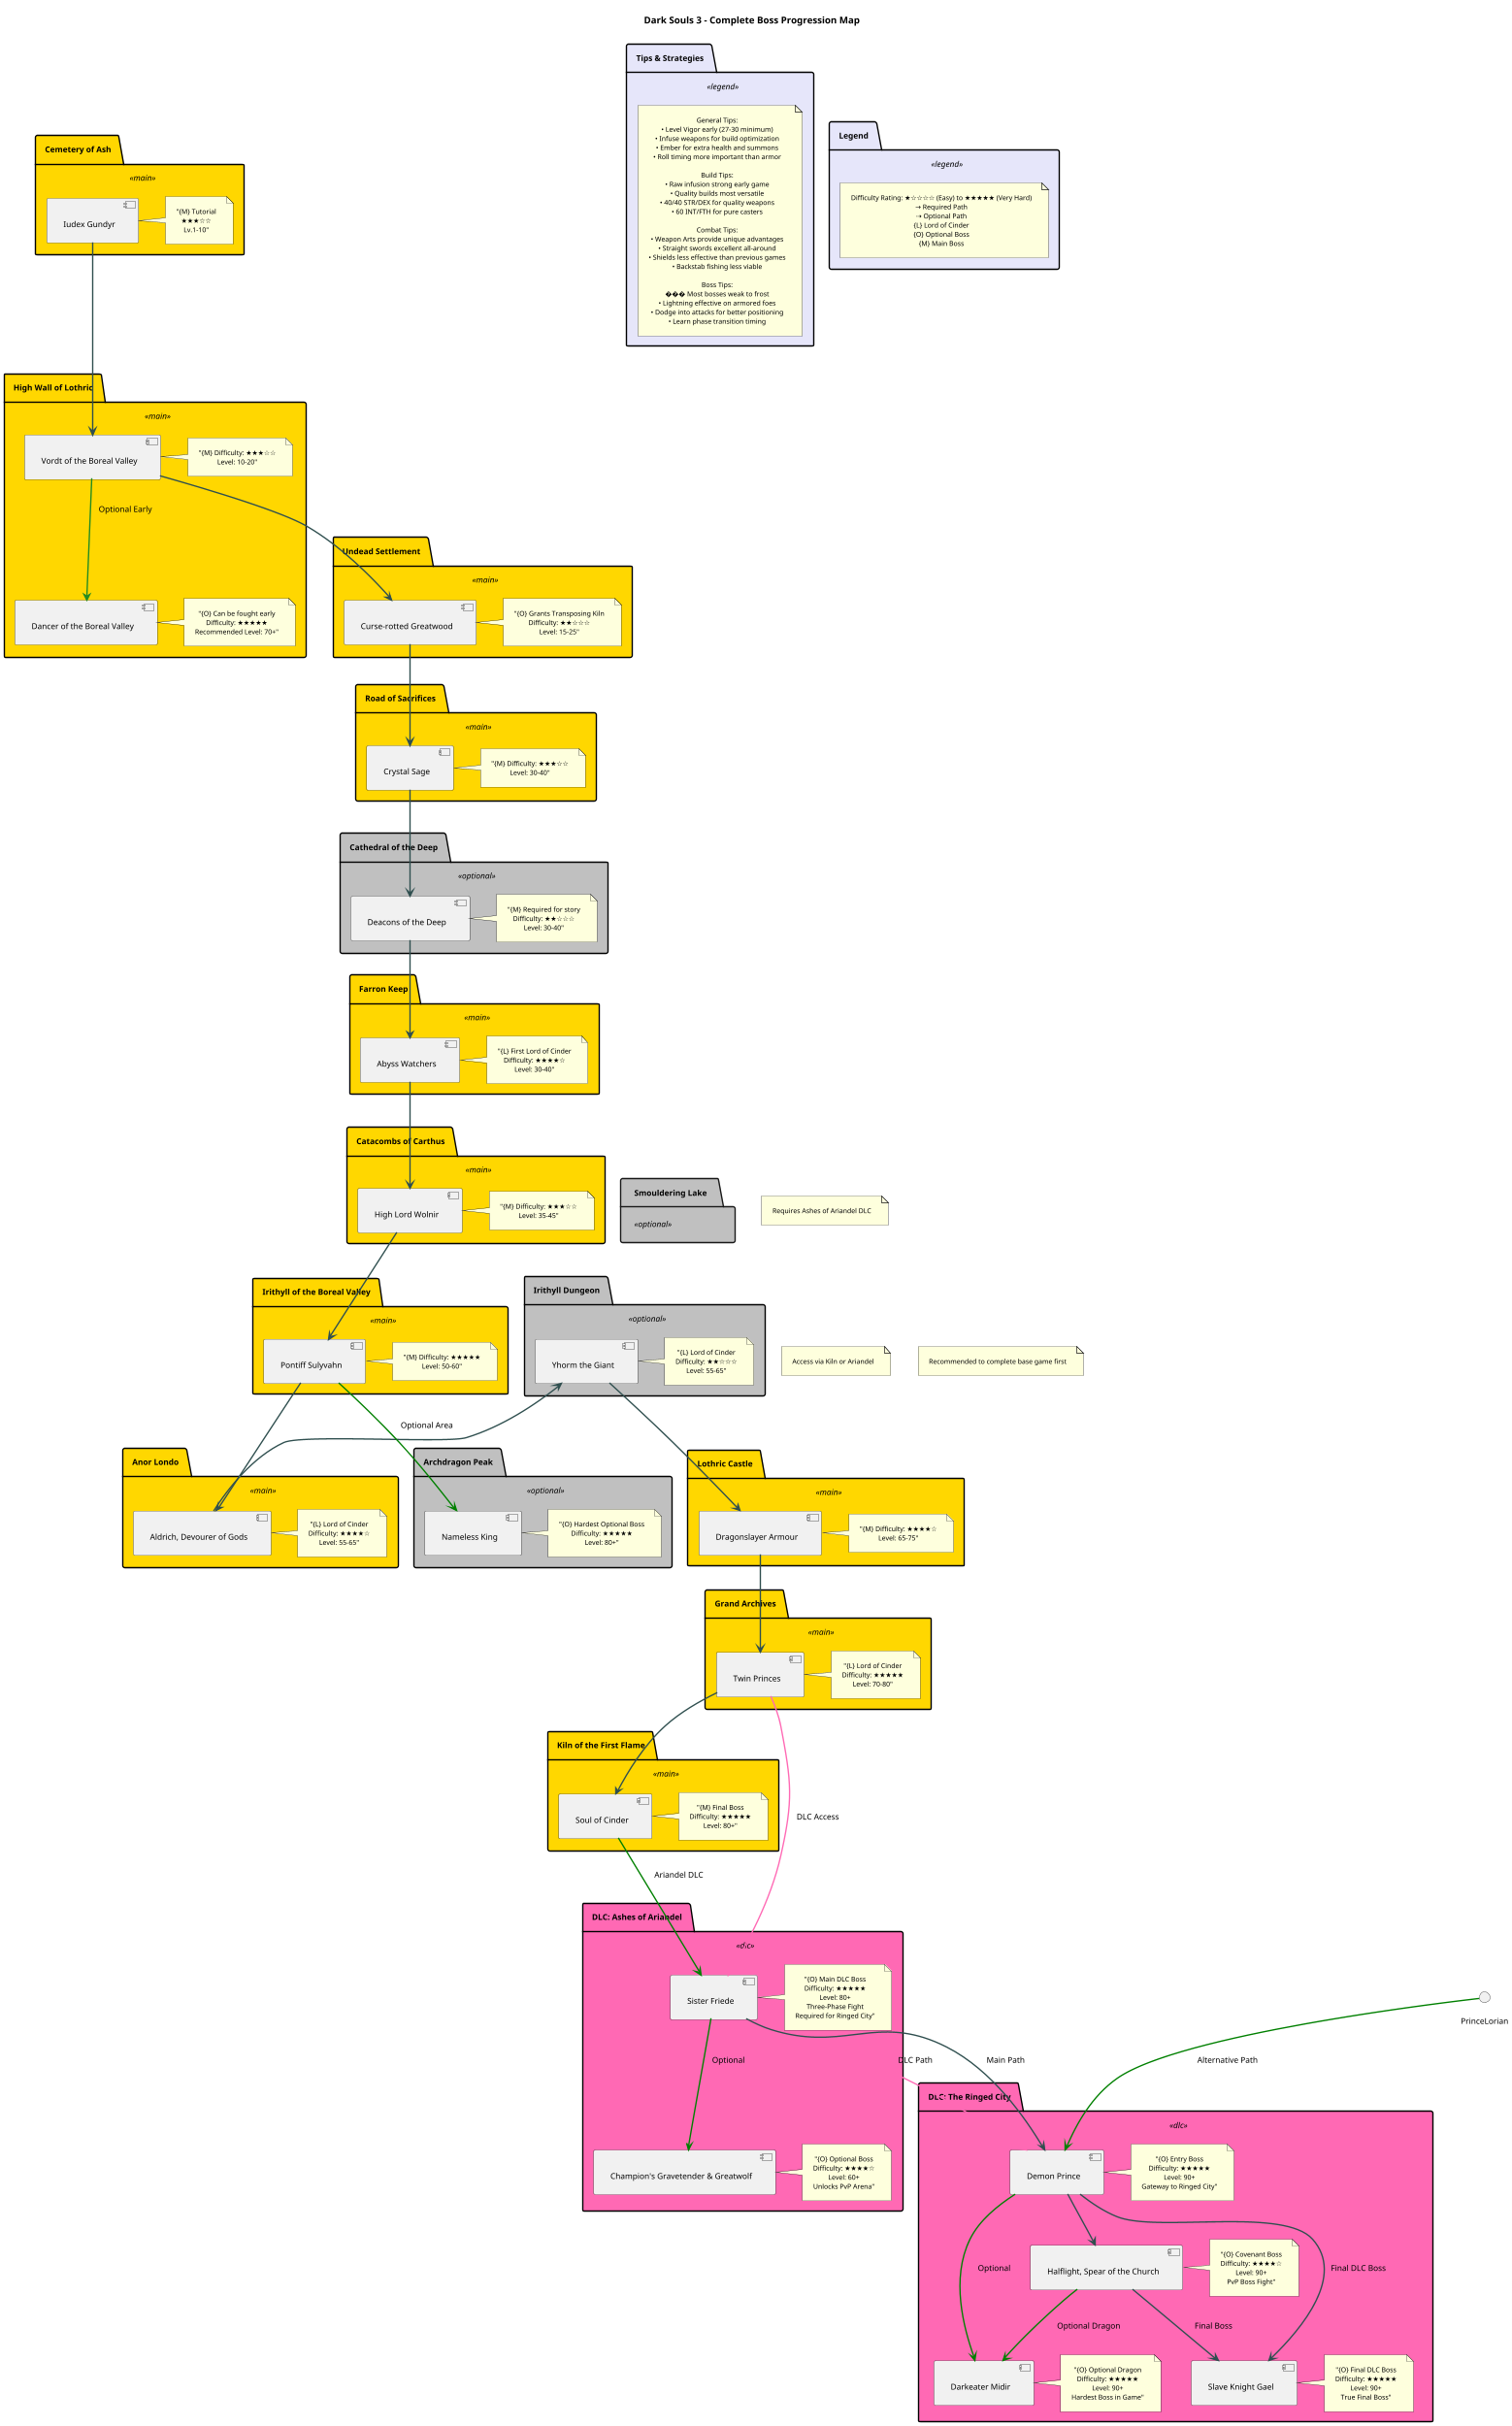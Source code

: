 @startuml
!define MAIN_COLOR #FFD700
!define OPTIONAL_COLOR #C0C0C0
!define DLC_COLOR #FF69B4
!define LEGEND_COLOR #E6E6FA
!define DIFFICULTY_HIGH #FF0000
!define DIFFICULTY_MEDIUM #FFA500
!define DIFFICULTY_LOW #008000

' Layout and Sizing Configuration
skinparam dpi 200
skinparam defaultTextAlignment center
skinparam nodesep 40
skinparam ranksep 50
skinparam padding 10
skinparam packagePadding 20

' Font Configurations
skinparam defaultFontSize 12
skinparam noteFontSize 10
skinparam noteFontStyle plain

' Arrow Styling
skinparam ArrowColor #2F4F4F
skinparam ArrowThickness 2
skinparam PathHoverColor #FF0000
skinparam PathColor #2F4F4F

' Package Styling
skinparam PackageBackgroundColor<<main>> MAIN_COLOR
skinparam PackageBackgroundColor<<optional>> OPTIONAL_COLOR
skinparam PackageBackgroundColor<<dlc>> DLC_COLOR
skinparam PackageBackgroundColor<<legend>> LEGEND_COLOR
skinparam PackageBorderThickness 2

' Node Styling
skinparam rectangleFontSize 12
skinparam rectanglePadding 10
skinparam rectangleBorderThickness 2

' Scale Configuration
scale max 1600 width
scale max 1200 height

' Layout Directives
top to bottom direction

' Group Related Areas
together {
    package "Legend" <<legend>>
    package "Tips & Strategies" <<legend>>
}

together {
    package "Cemetery of Ash" <<main>>
    package "High Wall of Lothric" <<main>>
}

together {
    package "Undead Settlement" <<main>>
    package "Road of Sacrifices" <<optional>>
}

together {
    package "Cathedral of the Deep" <<main>>
    package "Farron Keep" <<main>>
}

together {
    package "Catacombs of Carthus" <<main>>
    package "Smouldering Lake" <<optional>>
}

together {
    package "Irithyll of the Boreal Valley" <<main>>
    package "Irithyll Dungeon" <<optional>>
}

together {
    package "DLC: Ashes of Ariandel" <<dlc>>
    package "DLC: The Ringed City" <<dlc>>
}

title Dark Souls 3 - Complete Boss Progression Map

package "Legend" <<legend>> {
    note as N1
        Difficulty Rating: ★☆☆☆☆ (Easy) to ★★★★★ (Very Hard)
        → Required Path
        ⇢ Optional Path
        {L} Lord of Cinder
        {O} Optional Boss
        {M} Main Boss
    end note
}

package "Cemetery of Ash" <<main>> {
    [Iudex Gundyr] as Gundyr
    note right: "{M} Tutorial\n★★★☆☆\nLv.1-10"
}

package "High Wall of Lothric" <<main>> {
    [Vordt of the Boreal Valley] as Vordt
    note right: "{M} Difficulty: ★★★☆☆\nLevel: 10-20"
    
    [Dancer of the Boreal Valley] as Dancer
    note right: "{O} Can be fought early\nDifficulty: ★★★★★\nRecommended Level: 70+"
}

package "Undead Settlement" <<main>> {
    [Curse-rotted Greatwood] as Greatwood
    note right: "{O} Grants Transposing Kiln\nDifficulty: ★★☆☆☆\nLevel: 15-25"
}

package "Road of Sacrifices" <<main>> {
    [Crystal Sage] as Sage
    note right: "{M} Difficulty: ★★★☆☆\nLevel: 30-40"
}

package "Cathedral of the Deep" <<optional>> {
    [Deacons of the Deep] as Deacons
    note right: "{M} Required for story\nDifficulty: ★★☆☆☆\nLevel: 30-40"
}

package "Farron Keep" <<main>> {
    [Abyss Watchers] as Watchers
    note right: "{L} First Lord of Cinder\nDifficulty: ★★★★☆\nLevel: 30-40"
}

package "Catacombs of Carthus" <<main>> {
    [High Lord Wolnir] as Wolnir
    note right: "{M} Difficulty: ★★★☆☆\nLevel: 35-45"
}

package "Irithyll of the Boreal Valley" <<main>> {
    [Pontiff Sulyvahn] as Pontiff
    note right: "{M} Difficulty: ★★★★★\nLevel: 50-60"
}

package "Anor Londo" <<main>> {
    [Aldrich, Devourer of Gods] as Aldrich
    note right: "{L} Lord of Cinder\nDifficulty: ★★★★☆\nLevel: 55-65"
}

package "Irithyll Dungeon" <<optional>> {
    [Yhorm the Giant] as Yhorm
    note right: "{L} Lord of Cinder\nDifficulty: ★★☆☆☆\nLevel: 55-65"
}

package "Lothric Castle" <<main>> {
    [Dragonslayer Armour] as Armour
    note right: "{M} Difficulty: ★★★★☆\nLevel: 65-75"
}

package "Grand Archives" <<main>> {
    [Twin Princes] as Princes
    note right: "{L} Lord of Cinder\nDifficulty: ★★★★★\nLevel: 70-80"
}

package "Archdragon Peak" <<optional>> {
    [Nameless King] as Nameless
    note right: "{O} Hardest Optional Boss\nDifficulty: ★★★★★\nLevel: 80+"
}

package "Kiln of the First Flame" <<main>> {
    [Soul of Cinder] as SoulOfCinder
    note right: "{M} Final Boss\nDifficulty: ★★★★★\nLevel: 80+"
}

package "DLC: Ashes of Ariandel" <<dlc>> {
    [Champion's Gravetender & Greatwolf] as Gravetender
    note right: "{O} Optional Boss\nDifficulty: ★★★★☆\nLevel: 60+\nUnlocks PvP Arena"
    
    [Sister Friede] as Friede
    note right: "{O} Main DLC Boss\nDifficulty: ★★★★★\nLevel: 80+\nThree-Phase Fight\nRequired for Ringed City"
}

package "DLC: The Ringed City" <<dlc>> {
    [Demon Prince] as DemonPrince
    note right: "{O} Entry Boss\nDifficulty: ★★★★★\nLevel: 90+\nGateway to Ringed City"
    
    [Halflight, Spear of the Church] as Halflight
    note right: "{O} Covenant Boss\nDifficulty: ★★★★☆\nLevel: 90+\nPvP Boss Fight"
    
    [Darkeater Midir] as Midir
    note right: "{O} Optional Dragon\nDifficulty: ★★★★★\nLevel: 90+\nHardest Boss in Game"
    
    [Slave Knight Gael] as Gael
    note right: "{O} Final DLC Boss\nDifficulty: ★★★★★\nLevel: 90+\nTrue Final Boss"
}

package "Tips & Strategies" <<legend>> {
    note as Tips
        General Tips:
        • Level Vigor early (27-30 minimum)
        • Infuse weapons for build optimization
        • Ember for extra health and summons
        • Roll timing more important than armor
        
        Build Tips:
        • Raw infusion strong early game
        • Quality builds most versatile
        • 40/40 STR/DEX for quality weapons
        • 60 INT/FTH for pure casters
        
        Combat Tips:
        • Weapon Arts provide unique advantages
        • Straight swords excellent all-around
        • Shields less effective than previous games
        • Backstab fishing less viable
        
        Boss Tips:
        ��� Most bosses weak to frost
        • Lightning effective on armored foes
        • Dodge into attacks for better positioning
        • Learn phase transition timing
    end note
}

' Main Story Progression
Gundyr --> Vordt
Vordt --> Greatwood
Greatwood --> Sage
Sage --> Deacons
Deacons --> Watchers
Watchers --> Wolnir
Wolnir --> Pontiff
Pontiff --> Aldrich
Aldrich --> Yhorm
Yhorm --> Armour
Armour --> Princes
Princes --> SoulOfCinder

' Optional Paths
Vordt -[thickness=2,#228B22]-> Dancer : "Optional Early"
Pontiff -[#green]-> Nameless : "Optional Area"
Princes -[thickness=2,#FF69B4]-> Friede : "DLC Access"
Friede -[thickness=2,#FF69B4]-> DemonPrince : "DLC Path"
DemonPrince -[#green]-> Midir : "Optional"
DemonPrince --> Gael : "Final DLC Boss"

' DLC Access and Progression
SoulOfCinder -[#green]-> Friede : "Ariandel DLC"
Friede -[#green]-> Gravetender : "Optional"

' Ringed City Access
Friede --> DemonPrince : "Main Path"
PrinceLorian -[#green]-> DemonPrince : "Alternative Path"
DemonPrince --> Halflight
Halflight --> Gael : "Final Boss"
Halflight -[#green]-> Midir : "Optional Dragon"

' Additional DLC Notes
note "Requires Ashes of Ariandel DLC" as N2
note "Access via Kiln or Ariandel" as N3
note "Recommended to complete base game first" as N4

@enduml

